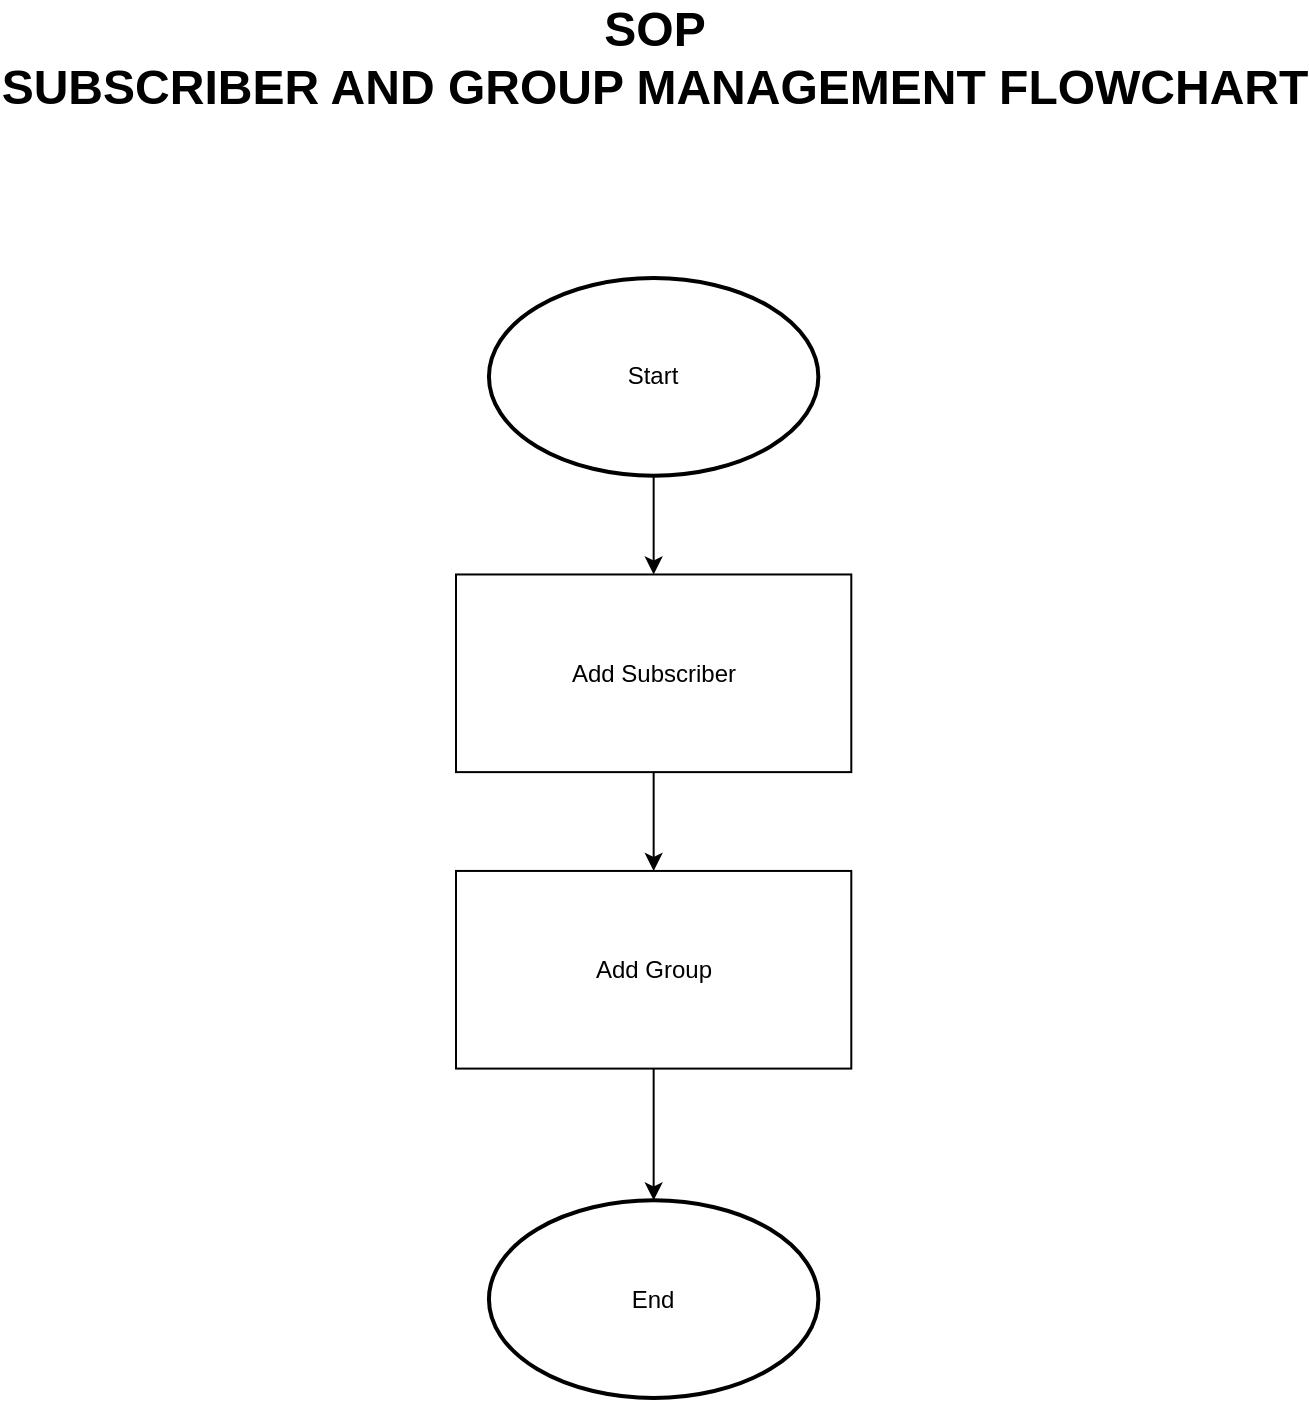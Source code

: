 <mxfile version="24.7.14">
  <diagram name="Page-1" id="xURy8Hj04F7XCDOl-guO">
    <mxGraphModel dx="1123" dy="661" grid="1" gridSize="10" guides="1" tooltips="1" connect="1" arrows="1" fold="1" page="1" pageScale="1" pageWidth="850" pageHeight="1100" math="0" shadow="0">
      <root>
        <mxCell id="0" />
        <mxCell id="1" parent="0" />
        <mxCell id="KLUg16uu9194eG2TQm-T-2" value="SOP&lt;div&gt;SUBSCRIBER AND GROUP MANAGEMENT FLOWCHART&lt;/div&gt;" style="text;strokeColor=none;fillColor=none;html=1;fontSize=24;fontStyle=1;verticalAlign=middle;align=center;" vertex="1" parent="1">
          <mxGeometry x="375" y="60" width="100" height="40" as="geometry" />
        </mxCell>
        <mxCell id="KLUg16uu9194eG2TQm-T-74" value="" style="group" vertex="1" connectable="0" parent="1">
          <mxGeometry x="326" y="190" width="197.65" height="560" as="geometry" />
        </mxCell>
        <mxCell id="KLUg16uu9194eG2TQm-T-67" style="edgeStyle=orthogonalEdgeStyle;rounded=0;orthogonalLoop=1;jettySize=auto;html=1;exitX=0.5;exitY=1;exitDx=0;exitDy=0;exitPerimeter=0;entryX=0.5;entryY=0;entryDx=0;entryDy=0;" edge="1" parent="KLUg16uu9194eG2TQm-T-74" source="KLUg16uu9194eG2TQm-T-4" target="KLUg16uu9194eG2TQm-T-68">
          <mxGeometry relative="1" as="geometry">
            <mxPoint x="98.825" y="140" as="targetPoint" />
          </mxGeometry>
        </mxCell>
        <mxCell id="KLUg16uu9194eG2TQm-T-4" value="Start" style="strokeWidth=2;html=1;shape=mxgraph.flowchart.start_1;whiteSpace=wrap;" vertex="1" parent="KLUg16uu9194eG2TQm-T-74">
          <mxGeometry x="16.471" width="164.708" height="98.824" as="geometry" />
        </mxCell>
        <mxCell id="KLUg16uu9194eG2TQm-T-13" value="End" style="strokeWidth=2;html=1;shape=mxgraph.flowchart.start_1;whiteSpace=wrap;" vertex="1" parent="KLUg16uu9194eG2TQm-T-74">
          <mxGeometry x="16.471" y="461.176" width="164.708" height="98.824" as="geometry" />
        </mxCell>
        <mxCell id="KLUg16uu9194eG2TQm-T-72" style="edgeStyle=orthogonalEdgeStyle;rounded=0;orthogonalLoop=1;jettySize=auto;html=1;exitX=0.5;exitY=1;exitDx=0;exitDy=0;entryX=0.5;entryY=0;entryDx=0;entryDy=0;" edge="1" parent="KLUg16uu9194eG2TQm-T-74" source="KLUg16uu9194eG2TQm-T-68" target="KLUg16uu9194eG2TQm-T-69">
          <mxGeometry relative="1" as="geometry" />
        </mxCell>
        <mxCell id="KLUg16uu9194eG2TQm-T-68" value="Add Subscriber" style="rounded=0;whiteSpace=wrap;html=1;" vertex="1" parent="KLUg16uu9194eG2TQm-T-74">
          <mxGeometry y="148.235" width="197.65" height="98.824" as="geometry" />
        </mxCell>
        <mxCell id="KLUg16uu9194eG2TQm-T-69" value="Add Group" style="rounded=0;whiteSpace=wrap;html=1;" vertex="1" parent="KLUg16uu9194eG2TQm-T-74">
          <mxGeometry y="296.471" width="197.65" height="98.824" as="geometry" />
        </mxCell>
        <mxCell id="KLUg16uu9194eG2TQm-T-73" style="edgeStyle=orthogonalEdgeStyle;rounded=0;orthogonalLoop=1;jettySize=auto;html=1;exitX=0.5;exitY=1;exitDx=0;exitDy=0;entryX=0.5;entryY=0;entryDx=0;entryDy=0;entryPerimeter=0;" edge="1" parent="KLUg16uu9194eG2TQm-T-74" source="KLUg16uu9194eG2TQm-T-69" target="KLUg16uu9194eG2TQm-T-13">
          <mxGeometry relative="1" as="geometry" />
        </mxCell>
      </root>
    </mxGraphModel>
  </diagram>
</mxfile>
